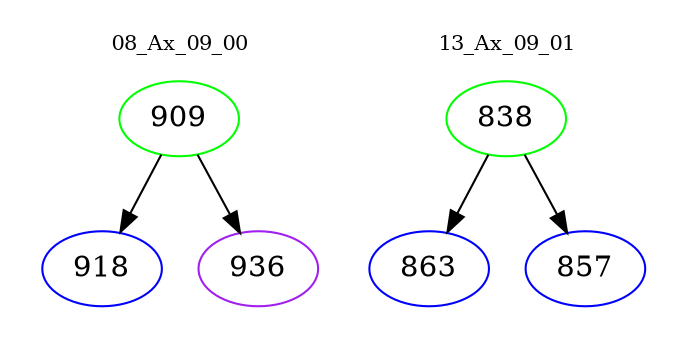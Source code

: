 digraph{
subgraph cluster_0 {
color = white
label = "08_Ax_09_00";
fontsize=10;
T0_909 [label="909", color="green"]
T0_909 -> T0_918 [color="black"]
T0_918 [label="918", color="blue"]
T0_909 -> T0_936 [color="black"]
T0_936 [label="936", color="purple"]
}
subgraph cluster_1 {
color = white
label = "13_Ax_09_01";
fontsize=10;
T1_838 [label="838", color="green"]
T1_838 -> T1_863 [color="black"]
T1_863 [label="863", color="blue"]
T1_838 -> T1_857 [color="black"]
T1_857 [label="857", color="blue"]
}
}
